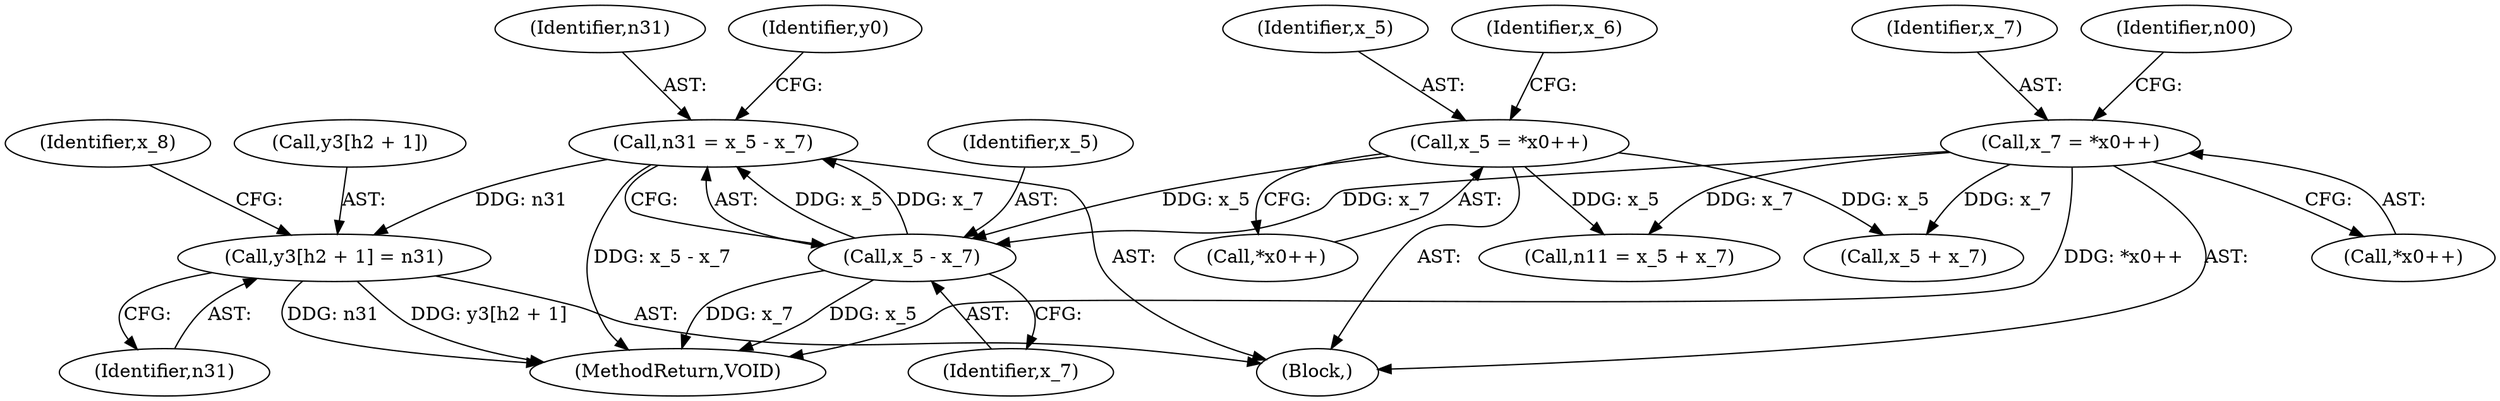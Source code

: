 digraph "0_Android_04e8cd58f075bec5892e369c8deebca9c67e855c@pointer" {
"1000348" [label="(Call,y3[h2 + 1] = n31)"];
"1000302" [label="(Call,n31 = x_5 - x_7)"];
"1000304" [label="(Call,x_5 - x_7)"];
"1000252" [label="(Call,x_5 = *x0++)"];
"1000262" [label="(Call,x_7 = *x0++)"];
"1000292" [label="(Call,n11 = x_5 + x_7)"];
"1000219" [label="(Block,)"];
"1000254" [label="(Call,*x0++)"];
"1000505" [label="(MethodReturn,VOID)"];
"1000263" [label="(Identifier,x_7)"];
"1000303" [label="(Identifier,n31)"];
"1000252" [label="(Call,x_5 = *x0++)"];
"1000262" [label="(Call,x_7 = *x0++)"];
"1000354" [label="(Identifier,n31)"];
"1000348" [label="(Call,y3[h2 + 1] = n31)"];
"1000294" [label="(Call,x_5 + x_7)"];
"1000306" [label="(Identifier,x_7)"];
"1000253" [label="(Identifier,x_5)"];
"1000264" [label="(Call,*x0++)"];
"1000304" [label="(Call,x_5 - x_7)"];
"1000302" [label="(Call,n31 = x_5 - x_7)"];
"1000305" [label="(Identifier,x_5)"];
"1000309" [label="(Identifier,y0)"];
"1000356" [label="(Identifier,x_8)"];
"1000258" [label="(Identifier,x_6)"];
"1000268" [label="(Identifier,n00)"];
"1000349" [label="(Call,y3[h2 + 1])"];
"1000348" -> "1000219"  [label="AST: "];
"1000348" -> "1000354"  [label="CFG: "];
"1000349" -> "1000348"  [label="AST: "];
"1000354" -> "1000348"  [label="AST: "];
"1000356" -> "1000348"  [label="CFG: "];
"1000348" -> "1000505"  [label="DDG: y3[h2 + 1]"];
"1000348" -> "1000505"  [label="DDG: n31"];
"1000302" -> "1000348"  [label="DDG: n31"];
"1000302" -> "1000219"  [label="AST: "];
"1000302" -> "1000304"  [label="CFG: "];
"1000303" -> "1000302"  [label="AST: "];
"1000304" -> "1000302"  [label="AST: "];
"1000309" -> "1000302"  [label="CFG: "];
"1000302" -> "1000505"  [label="DDG: x_5 - x_7"];
"1000304" -> "1000302"  [label="DDG: x_5"];
"1000304" -> "1000302"  [label="DDG: x_7"];
"1000304" -> "1000306"  [label="CFG: "];
"1000305" -> "1000304"  [label="AST: "];
"1000306" -> "1000304"  [label="AST: "];
"1000304" -> "1000505"  [label="DDG: x_5"];
"1000304" -> "1000505"  [label="DDG: x_7"];
"1000252" -> "1000304"  [label="DDG: x_5"];
"1000262" -> "1000304"  [label="DDG: x_7"];
"1000252" -> "1000219"  [label="AST: "];
"1000252" -> "1000254"  [label="CFG: "];
"1000253" -> "1000252"  [label="AST: "];
"1000254" -> "1000252"  [label="AST: "];
"1000258" -> "1000252"  [label="CFG: "];
"1000252" -> "1000292"  [label="DDG: x_5"];
"1000252" -> "1000294"  [label="DDG: x_5"];
"1000262" -> "1000219"  [label="AST: "];
"1000262" -> "1000264"  [label="CFG: "];
"1000263" -> "1000262"  [label="AST: "];
"1000264" -> "1000262"  [label="AST: "];
"1000268" -> "1000262"  [label="CFG: "];
"1000262" -> "1000505"  [label="DDG: *x0++"];
"1000262" -> "1000292"  [label="DDG: x_7"];
"1000262" -> "1000294"  [label="DDG: x_7"];
}
